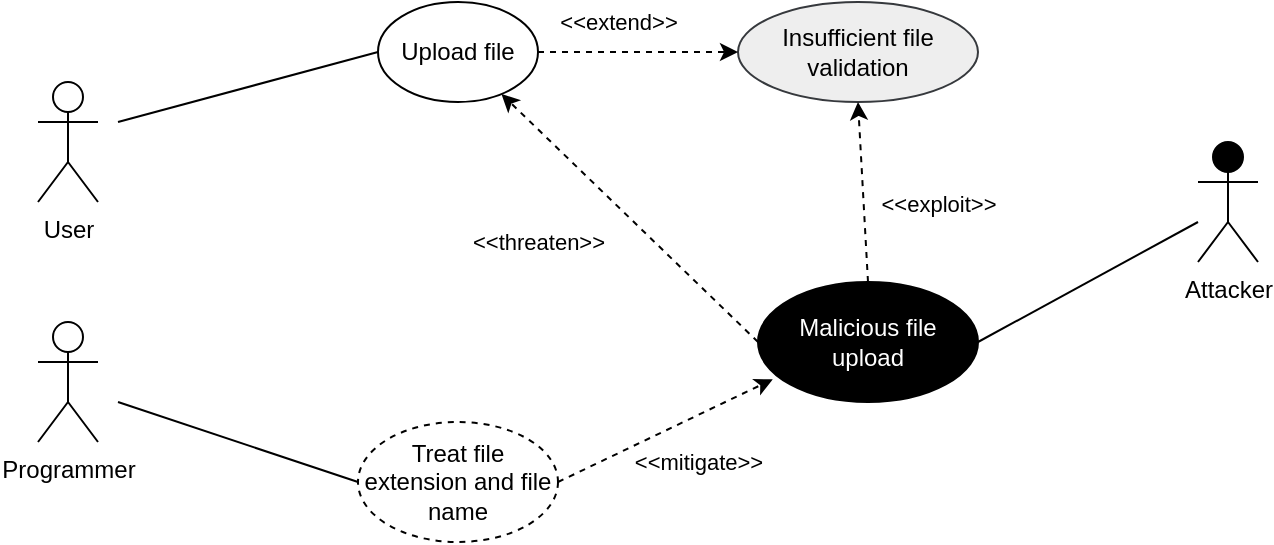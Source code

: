 <mxfile version="12.9.12" type="github"><diagram id="EeALRlWDNo1HYLUbCb_E" name="Page-1"><mxGraphModel dx="782" dy="469" grid="1" gridSize="10" guides="1" tooltips="1" connect="1" arrows="1" fold="1" page="1" pageScale="1" pageWidth="827" pageHeight="1169" math="0" shadow="0"><root><mxCell id="0"/><mxCell id="1" parent="0"/><mxCell id="S9m83n45shxtdNGaBYFS-1" value="User&lt;br&gt;" style="shape=umlActor;verticalLabelPosition=bottom;labelBackgroundColor=#ffffff;verticalAlign=top;html=1;outlineConnect=0;" vertex="1" parent="1"><mxGeometry x="90" y="180" width="30" height="60" as="geometry"/></mxCell><mxCell id="S9m83n45shxtdNGaBYFS-2" value="Upload file" style="ellipse;whiteSpace=wrap;html=1;" vertex="1" parent="1"><mxGeometry x="260" y="140" width="80" height="50" as="geometry"/></mxCell><mxCell id="S9m83n45shxtdNGaBYFS-3" value="" style="endArrow=none;html=1;entryX=0;entryY=0.5;entryDx=0;entryDy=0;" edge="1" parent="1" target="S9m83n45shxtdNGaBYFS-2"><mxGeometry width="50" height="50" relative="1" as="geometry"><mxPoint x="130" y="200" as="sourcePoint"/><mxPoint x="180" y="150" as="targetPoint"/></mxGeometry></mxCell><mxCell id="S9m83n45shxtdNGaBYFS-4" value="Insufficient file validation" style="ellipse;whiteSpace=wrap;html=1;fillColor=#eeeeee;strokeColor=#36393d;" vertex="1" parent="1"><mxGeometry x="440" y="140" width="120" height="50" as="geometry"/></mxCell><mxCell id="S9m83n45shxtdNGaBYFS-8" value="" style="endArrow=classic;html=1;dashed=1;exitX=1;exitY=0.5;exitDx=0;exitDy=0;entryX=0;entryY=0.5;entryDx=0;entryDy=0;" edge="1" parent="1" source="S9m83n45shxtdNGaBYFS-2" target="S9m83n45shxtdNGaBYFS-4"><mxGeometry width="50" height="50" relative="1" as="geometry"><mxPoint x="370" y="270" as="sourcePoint"/><mxPoint x="420" y="220" as="targetPoint"/></mxGeometry></mxCell><mxCell id="S9m83n45shxtdNGaBYFS-11" value="&amp;lt;&amp;lt;extend&amp;gt;&amp;gt;" style="edgeLabel;html=1;align=center;verticalAlign=middle;resizable=0;points=[];" vertex="1" connectable="0" parent="S9m83n45shxtdNGaBYFS-8"><mxGeometry x="0.193" y="1" relative="1" as="geometry"><mxPoint x="-20" y="-14" as="offset"/></mxGeometry></mxCell><mxCell id="S9m83n45shxtdNGaBYFS-12" value="Malicious file upload" style="ellipse;whiteSpace=wrap;html=1;fillColor=#000000;fontColor=#FFFFFF;" vertex="1" parent="1"><mxGeometry x="450" y="280" width="110" height="60" as="geometry"/></mxCell><mxCell id="S9m83n45shxtdNGaBYFS-13" value="" style="endArrow=classic;html=1;dashed=1;fontColor=#FFFFFF;exitX=0;exitY=0.5;exitDx=0;exitDy=0;" edge="1" parent="1" source="S9m83n45shxtdNGaBYFS-12" target="S9m83n45shxtdNGaBYFS-2"><mxGeometry width="50" height="50" relative="1" as="geometry"><mxPoint x="380" y="280" as="sourcePoint"/><mxPoint x="430" y="230" as="targetPoint"/></mxGeometry></mxCell><mxCell id="S9m83n45shxtdNGaBYFS-14" value="&lt;font color=&quot;#000000&quot;&gt;&amp;lt;&amp;lt;threaten&amp;gt;&amp;gt;&lt;/font&gt;" style="edgeLabel;html=1;align=center;verticalAlign=middle;resizable=0;points=[];fontColor=#FFFFFF;" vertex="1" connectable="0" parent="S9m83n45shxtdNGaBYFS-13"><mxGeometry x="-0.17" y="1" relative="1" as="geometry"><mxPoint x="-56.1" as="offset"/></mxGeometry></mxCell><mxCell id="S9m83n45shxtdNGaBYFS-15" value="" style="endArrow=classic;html=1;dashed=1;fontColor=#FFFFFF;entryX=0.5;entryY=1;entryDx=0;entryDy=0;exitX=0.5;exitY=0;exitDx=0;exitDy=0;" edge="1" parent="1" source="S9m83n45shxtdNGaBYFS-12" target="S9m83n45shxtdNGaBYFS-4"><mxGeometry width="50" height="50" relative="1" as="geometry"><mxPoint x="380" y="280" as="sourcePoint"/><mxPoint x="430" y="230" as="targetPoint"/></mxGeometry></mxCell><mxCell id="S9m83n45shxtdNGaBYFS-16" value="&lt;font color=&quot;#000000&quot;&gt;&amp;lt;&amp;lt;exploit&amp;gt;&amp;gt;&lt;/font&gt;" style="edgeLabel;html=1;align=center;verticalAlign=middle;resizable=0;points=[];fontColor=#FFFFFF;" vertex="1" connectable="0" parent="S9m83n45shxtdNGaBYFS-15"><mxGeometry x="-0.23" relative="1" as="geometry"><mxPoint x="36.94" y="-5.05" as="offset"/></mxGeometry></mxCell><mxCell id="S9m83n45shxtdNGaBYFS-17" value="&lt;font color=&quot;#000000&quot;&gt;Attacker&lt;br&gt;&lt;br&gt;&lt;/font&gt;" style="shape=umlActor;verticalLabelPosition=bottom;labelBackgroundColor=#ffffff;verticalAlign=top;html=1;outlineConnect=0;fillColor=#000000;fontColor=#FFFFFF;" vertex="1" parent="1"><mxGeometry x="670" y="210" width="30" height="60" as="geometry"/></mxCell><mxCell id="S9m83n45shxtdNGaBYFS-18" value="" style="endArrow=none;html=1;fontColor=#FFFFFF;exitX=1;exitY=0.5;exitDx=0;exitDy=0;" edge="1" parent="1" source="S9m83n45shxtdNGaBYFS-12"><mxGeometry width="50" height="50" relative="1" as="geometry"><mxPoint x="580" y="300" as="sourcePoint"/><mxPoint x="670" y="250" as="targetPoint"/></mxGeometry></mxCell><mxCell id="S9m83n45shxtdNGaBYFS-19" value="&lt;font color=&quot;#000000&quot;&gt;Programmer&lt;/font&gt;" style="shape=umlActor;verticalLabelPosition=bottom;labelBackgroundColor=#ffffff;verticalAlign=top;html=1;outlineConnect=0;fillColor=#FFFFFF;fontColor=#FFFFFF;" vertex="1" parent="1"><mxGeometry x="90" y="300" width="30" height="60" as="geometry"/></mxCell><mxCell id="S9m83n45shxtdNGaBYFS-20" value="&lt;font color=&quot;#000000&quot;&gt;Treat file extension and file name&lt;/font&gt;" style="ellipse;whiteSpace=wrap;html=1;fillColor=#FFFFFF;fontColor=#FFFFFF;dashed=1;" vertex="1" parent="1"><mxGeometry x="250" y="350" width="100" height="60" as="geometry"/></mxCell><mxCell id="S9m83n45shxtdNGaBYFS-21" value="" style="endArrow=none;html=1;fontColor=#FFFFFF;entryX=0;entryY=0.5;entryDx=0;entryDy=0;" edge="1" parent="1" target="S9m83n45shxtdNGaBYFS-20"><mxGeometry width="50" height="50" relative="1" as="geometry"><mxPoint x="130" y="340" as="sourcePoint"/><mxPoint x="180" y="290" as="targetPoint"/></mxGeometry></mxCell><mxCell id="S9m83n45shxtdNGaBYFS-23" value="&amp;lt;&amp;lt;mitigate&amp;gt;&amp;gt;" style="endArrow=classic;html=1;fontColor=#000000;dashed=1;entryX=0.067;entryY=0.811;entryDx=0;entryDy=0;entryPerimeter=0;exitX=1;exitY=0.5;exitDx=0;exitDy=0;" edge="1" parent="1" source="S9m83n45shxtdNGaBYFS-20" target="S9m83n45shxtdNGaBYFS-12"><mxGeometry x="0.134" y="-21" width="50" height="50" relative="1" as="geometry"><mxPoint x="364" y="380" as="sourcePoint"/><mxPoint x="414" y="330" as="targetPoint"/><mxPoint as="offset"/></mxGeometry></mxCell></root></mxGraphModel></diagram></mxfile>
